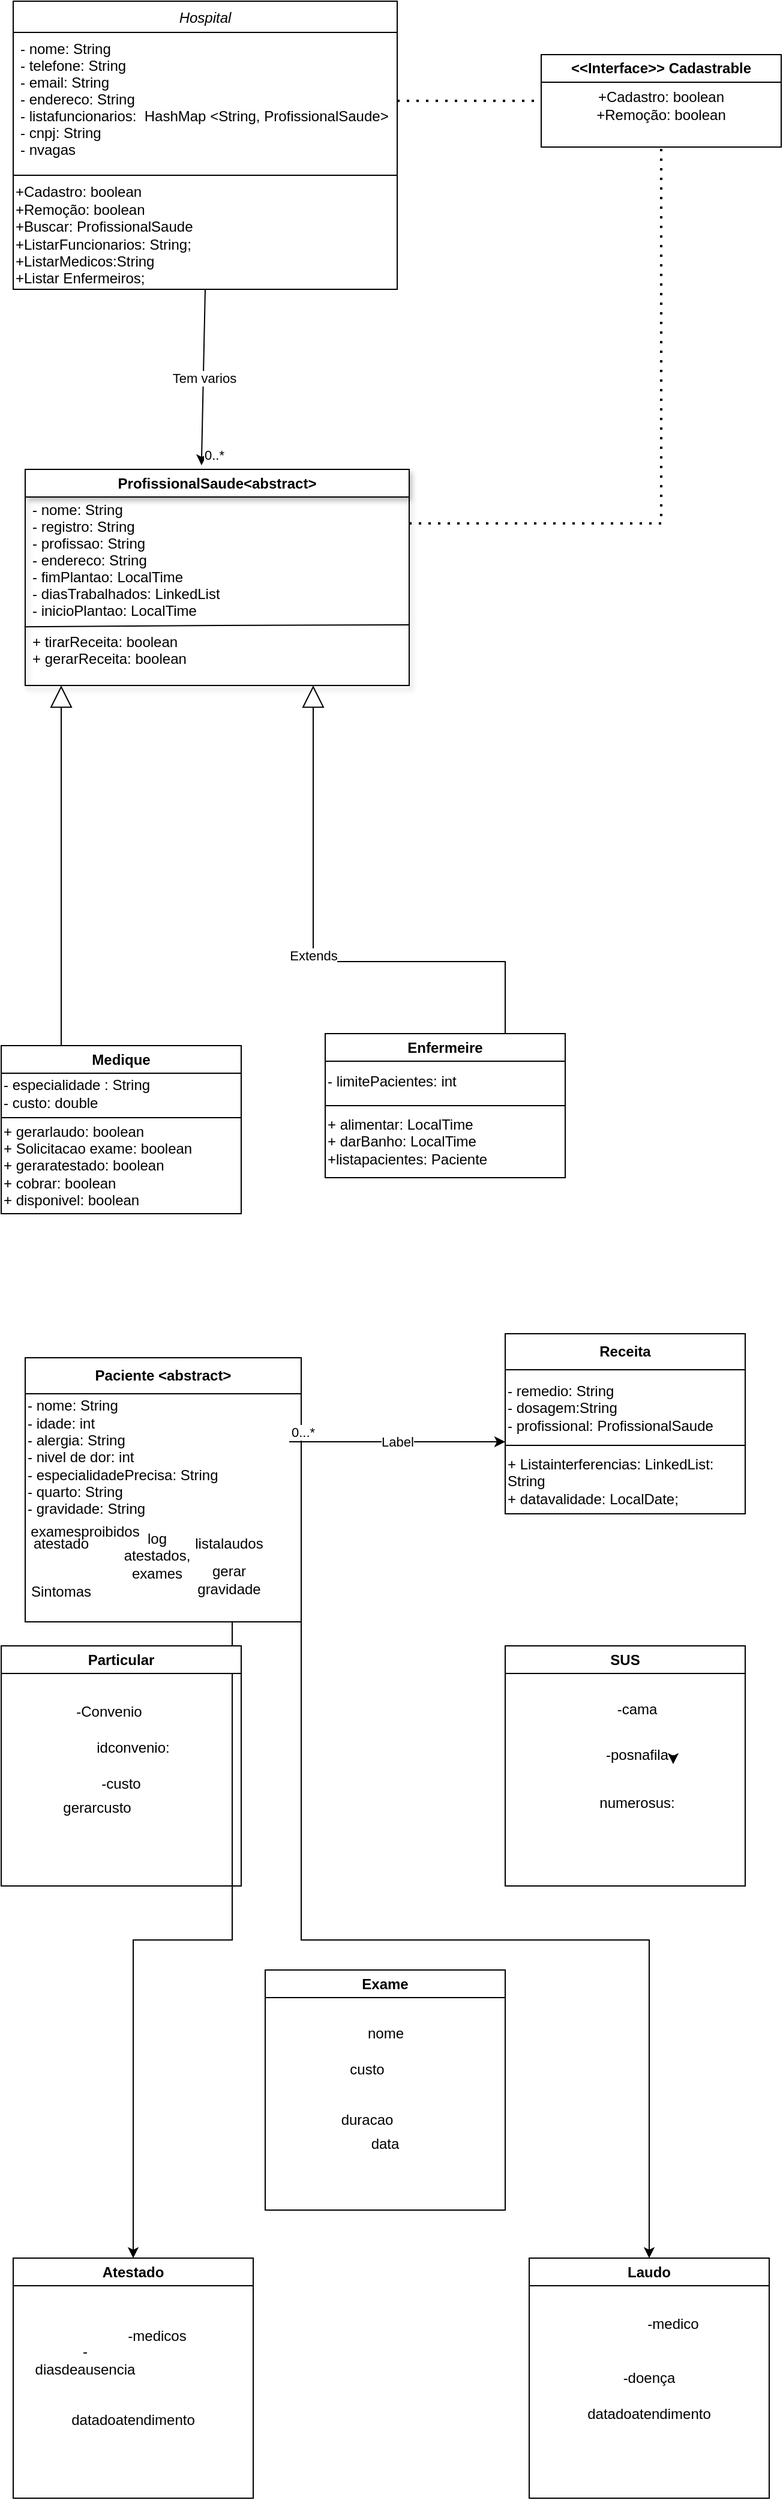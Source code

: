 <mxfile version="21.4.0" type="github">
  <diagram id="C5RBs43oDa-KdzZeNtuy" name="Page-1">
    <mxGraphModel dx="1434" dy="715" grid="1" gridSize="10" guides="1" tooltips="1" connect="1" arrows="1" fold="1" page="1" pageScale="1" pageWidth="1600" pageHeight="1169" math="0" shadow="0">
      <root>
        <mxCell id="WIyWlLk6GJQsqaUBKTNV-0" />
        <mxCell id="WIyWlLk6GJQsqaUBKTNV-1" parent="WIyWlLk6GJQsqaUBKTNV-0" />
        <mxCell id="zkfFHV4jXpPFQw0GAbJ--0" value="Hospital" style="swimlane;fontStyle=2;align=center;verticalAlign=top;childLayout=stackLayout;horizontal=1;startSize=26;horizontalStack=0;resizeParent=1;resizeLast=0;collapsible=1;marginBottom=0;rounded=0;shadow=0;strokeWidth=1;" parent="WIyWlLk6GJQsqaUBKTNV-1" vertex="1">
          <mxGeometry x="40" y="80" width="320" height="240" as="geometry">
            <mxRectangle x="230" y="140" width="160" height="26" as="alternateBounds" />
          </mxGeometry>
        </mxCell>
        <mxCell id="zkfFHV4jXpPFQw0GAbJ--1" value="- nome: String&#xa;- telefone: String&#xa;- email: String&#xa;- endereco: String&#xa;- listafuncionarios:  HashMap &lt;String, ProfissionalSaude&gt;&#xa;- cnpj: String&#xa;- nvagas&#xa;" style="text;align=left;verticalAlign=top;spacingLeft=4;spacingRight=4;overflow=hidden;rotatable=0;points=[[0,0.5],[1,0.5]];portConstraint=eastwest;" parent="zkfFHV4jXpPFQw0GAbJ--0" vertex="1">
          <mxGeometry y="26" width="320" height="114" as="geometry" />
        </mxCell>
        <mxCell id="zkfFHV4jXpPFQw0GAbJ--4" value="" style="line;html=1;strokeWidth=1;align=left;verticalAlign=middle;spacingTop=-1;spacingLeft=3;spacingRight=3;rotatable=0;labelPosition=right;points=[];portConstraint=eastwest;" parent="zkfFHV4jXpPFQw0GAbJ--0" vertex="1">
          <mxGeometry y="140" width="320" height="10" as="geometry" />
        </mxCell>
        <mxCell id="-9V2bEK6rvMUXnRSOSfq-13" value="+Cadastro: boolean&lt;br&gt;+Remoção: boolean&lt;br&gt;+Buscar: ProfissionalSaude&lt;br&gt;+ListarFuncionarios: String;&lt;br&gt;+ListarMedicos:String&lt;br&gt;+Listar Enfermeiros;" style="text;html=1;strokeColor=none;fillColor=none;align=left;verticalAlign=middle;whiteSpace=wrap;rounded=0;" parent="zkfFHV4jXpPFQw0GAbJ--0" vertex="1">
          <mxGeometry y="150" width="320" height="90" as="geometry" />
        </mxCell>
        <mxCell id="-9V2bEK6rvMUXnRSOSfq-5" value="&amp;lt;&amp;lt;Interface&amp;gt;&amp;gt; Cadastrable" style="swimlane;whiteSpace=wrap;html=1;" parent="WIyWlLk6GJQsqaUBKTNV-1" vertex="1">
          <mxGeometry x="480" y="124.5" width="200" height="77" as="geometry" />
        </mxCell>
        <mxCell id="-9V2bEK6rvMUXnRSOSfq-8" value="+Cadastro: boolean&lt;br&gt;+Remoção: boolean" style="text;html=1;strokeColor=none;fillColor=none;align=center;verticalAlign=middle;whiteSpace=wrap;rounded=0;" parent="-9V2bEK6rvMUXnRSOSfq-5" vertex="1">
          <mxGeometry y="27" width="200" height="30" as="geometry" />
        </mxCell>
        <mxCell id="-9V2bEK6rvMUXnRSOSfq-11" value="" style="endArrow=none;dashed=1;html=1;dashPattern=1 3;strokeWidth=2;rounded=0;exitX=1;exitY=0.5;exitDx=0;exitDy=0;entryX=0;entryY=0.5;entryDx=0;entryDy=0;" parent="WIyWlLk6GJQsqaUBKTNV-1" source="zkfFHV4jXpPFQw0GAbJ--1" target="-9V2bEK6rvMUXnRSOSfq-5" edge="1">
          <mxGeometry width="50" height="50" relative="1" as="geometry">
            <mxPoint x="300" y="147" as="sourcePoint" />
            <mxPoint x="580" y="250" as="targetPoint" />
          </mxGeometry>
        </mxCell>
        <mxCell id="-9V2bEK6rvMUXnRSOSfq-19" value="ProfissionalSaude&amp;lt;abstract&amp;gt;" style="swimlane;whiteSpace=wrap;html=1;shadow=1;" parent="WIyWlLk6GJQsqaUBKTNV-1" vertex="1">
          <mxGeometry x="50" y="470" width="320" height="180" as="geometry" />
        </mxCell>
        <mxCell id="2CkzwocB3PWpD3vvepL0-0" value="- nome: String&#xa;- registro: String&#xa;- profissao: String&#xa;- endereco: String&#xa;- fimPlantao: LocalTime&#xa;- diasTrabalhados: LinkedList&#xa;- inicioPlantao: LocalTime" style="text;align=left;verticalAlign=top;spacingLeft=4;spacingRight=4;overflow=hidden;rotatable=0;points=[[0,0.5],[1,0.5]];portConstraint=eastwest;" parent="-9V2bEK6rvMUXnRSOSfq-19" vertex="1">
          <mxGeometry y="20" width="320" height="110" as="geometry" />
        </mxCell>
        <mxCell id="2CkzwocB3PWpD3vvepL0-1" value="" style="edgeStyle=none;orthogonalLoop=1;jettySize=auto;html=1;rounded=0;exitX=-0.002;exitY=1.01;exitDx=0;exitDy=0;endArrow=none;endFill=0;exitPerimeter=0;entryX=1;entryY=0.995;entryDx=0;entryDy=0;entryPerimeter=0;" parent="-9V2bEK6rvMUXnRSOSfq-19" source="2CkzwocB3PWpD3vvepL0-0" target="2CkzwocB3PWpD3vvepL0-0" edge="1">
          <mxGeometry width="80" relative="1" as="geometry">
            <mxPoint x="110" y="160" as="sourcePoint" />
            <mxPoint x="330" y="130" as="targetPoint" />
            <Array as="points">
              <mxPoint x="160" y="130" />
            </Array>
          </mxGeometry>
        </mxCell>
        <mxCell id="2CkzwocB3PWpD3vvepL0-2" value="+ tirarReceita: boolean&#xa;+ gerarReceita: boolean" style="text;align=left;verticalAlign=top;spacingLeft=4;spacingRight=4;overflow=hidden;rotatable=0;points=[[0,0.5],[1,0.5]];portConstraint=eastwest;" parent="-9V2bEK6rvMUXnRSOSfq-19" vertex="1">
          <mxGeometry y="130" width="320" height="40" as="geometry" />
        </mxCell>
        <mxCell id="-9V2bEK6rvMUXnRSOSfq-26" value="" style="endArrow=classic;html=1;rounded=0;entryX=0.459;entryY=-0.019;entryDx=0;entryDy=0;exitX=0.5;exitY=1;exitDx=0;exitDy=0;entryPerimeter=0;" parent="WIyWlLk6GJQsqaUBKTNV-1" source="-9V2bEK6rvMUXnRSOSfq-13" target="-9V2bEK6rvMUXnRSOSfq-19" edge="1">
          <mxGeometry relative="1" as="geometry">
            <mxPoint x="440" y="700" as="sourcePoint" />
            <mxPoint x="600" y="700" as="targetPoint" />
          </mxGeometry>
        </mxCell>
        <mxCell id="-9V2bEK6rvMUXnRSOSfq-27" value="Tem varios" style="edgeLabel;resizable=0;html=1;align=center;verticalAlign=middle;" parent="-9V2bEK6rvMUXnRSOSfq-26" connectable="0" vertex="1">
          <mxGeometry relative="1" as="geometry" />
        </mxCell>
        <mxCell id="-9V2bEK6rvMUXnRSOSfq-29" value="0..*" style="edgeLabel;resizable=0;html=1;align=right;verticalAlign=bottom;" parent="-9V2bEK6rvMUXnRSOSfq-26" connectable="0" vertex="1">
          <mxGeometry x="1" relative="1" as="geometry">
            <mxPoint x="20" as="offset" />
          </mxGeometry>
        </mxCell>
        <mxCell id="-9V2bEK6rvMUXnRSOSfq-47" value="" style="endArrow=none;dashed=1;html=1;dashPattern=1 3;strokeWidth=2;rounded=0;entryX=0.5;entryY=1;entryDx=0;entryDy=0;exitX=1;exitY=0.25;exitDx=0;exitDy=0;" parent="WIyWlLk6GJQsqaUBKTNV-1" source="-9V2bEK6rvMUXnRSOSfq-19" target="-9V2bEK6rvMUXnRSOSfq-5" edge="1">
          <mxGeometry width="50" height="50" relative="1" as="geometry">
            <mxPoint x="660" y="320" as="sourcePoint" />
            <mxPoint x="710" y="270" as="targetPoint" />
            <Array as="points">
              <mxPoint x="580" y="515" />
            </Array>
          </mxGeometry>
        </mxCell>
        <mxCell id="-9V2bEK6rvMUXnRSOSfq-484" style="edgeStyle=orthogonalEdgeStyle;rounded=0;orthogonalLoop=1;jettySize=auto;html=1;exitX=0.25;exitY=0;exitDx=0;exitDy=0;endArrow=block;endFill=0;endSize=16;" parent="WIyWlLk6GJQsqaUBKTNV-1" source="-9V2bEK6rvMUXnRSOSfq-478" edge="1">
          <mxGeometry relative="1" as="geometry">
            <mxPoint x="80" y="650" as="targetPoint" />
            <Array as="points">
              <mxPoint x="80" y="650" />
            </Array>
          </mxGeometry>
        </mxCell>
        <mxCell id="-9V2bEK6rvMUXnRSOSfq-478" value="Medique" style="swimlane;whiteSpace=wrap;html=1;" parent="WIyWlLk6GJQsqaUBKTNV-1" vertex="1">
          <mxGeometry x="30" y="950" width="200" height="140" as="geometry" />
        </mxCell>
        <mxCell id="-9V2bEK6rvMUXnRSOSfq-34" value="- especialidade : String&lt;br&gt;- custo: double" style="text;html=1;strokeColor=none;fillColor=none;align=left;verticalAlign=middle;whiteSpace=wrap;rounded=0;" parent="-9V2bEK6rvMUXnRSOSfq-478" vertex="1">
          <mxGeometry y="20" width="200" height="40" as="geometry" />
        </mxCell>
        <mxCell id="-9V2bEK6rvMUXnRSOSfq-529" value="+ gerarlaudo: boolean&lt;br&gt;+ Solicitacao exame: boolean&lt;br&gt;+ geraratestado: boolean&lt;br&gt;+ cobrar: boolean&lt;br&gt;+ disponivel: boolean" style="text;html=1;strokeColor=none;fillColor=none;align=left;verticalAlign=middle;whiteSpace=wrap;rounded=0;" parent="-9V2bEK6rvMUXnRSOSfq-478" vertex="1">
          <mxGeometry y="60" width="200" height="80" as="geometry" />
        </mxCell>
        <mxCell id="2CkzwocB3PWpD3vvepL0-5" value="" style="edgeStyle=none;orthogonalLoop=1;jettySize=auto;html=1;rounded=0;endArrow=none;endFill=0;exitX=0;exitY=1;exitDx=0;exitDy=0;entryX=1;entryY=1;entryDx=0;entryDy=0;" parent="-9V2bEK6rvMUXnRSOSfq-478" source="-9V2bEK6rvMUXnRSOSfq-34" target="-9V2bEK6rvMUXnRSOSfq-34" edge="1">
          <mxGeometry width="80" relative="1" as="geometry">
            <mxPoint y="80" as="sourcePoint" />
            <mxPoint x="200" y="80" as="targetPoint" />
            <Array as="points">
              <mxPoint x="100" y="60" />
            </Array>
          </mxGeometry>
        </mxCell>
        <mxCell id="-9V2bEK6rvMUXnRSOSfq-479" value="Enfermeire" style="swimlane;whiteSpace=wrap;html=1;" parent="WIyWlLk6GJQsqaUBKTNV-1" vertex="1">
          <mxGeometry x="300" y="940" width="200" height="120" as="geometry" />
        </mxCell>
        <mxCell id="-9V2bEK6rvMUXnRSOSfq-487" value="- limitePacientes: int" style="text;html=1;strokeColor=none;fillColor=none;align=left;verticalAlign=middle;whiteSpace=wrap;rounded=0;" parent="-9V2bEK6rvMUXnRSOSfq-479" vertex="1">
          <mxGeometry y="20" width="200" height="40" as="geometry" />
        </mxCell>
        <mxCell id="-9V2bEK6rvMUXnRSOSfq-492" value="+ alimentar: LocalTime&lt;br&gt;+ darBanho: LocalTime&lt;br&gt;+listapacientes: Paciente" style="text;html=1;strokeColor=none;fillColor=none;align=left;verticalAlign=middle;whiteSpace=wrap;rounded=0;" parent="-9V2bEK6rvMUXnRSOSfq-479" vertex="1">
          <mxGeometry y="60" width="200" height="60" as="geometry" />
        </mxCell>
        <mxCell id="2CkzwocB3PWpD3vvepL0-6" value="" style="edgeStyle=none;orthogonalLoop=1;jettySize=auto;html=1;rounded=0;endArrow=none;endFill=0;exitX=0;exitY=1;exitDx=0;exitDy=0;entryX=1;entryY=1;entryDx=0;entryDy=0;" parent="-9V2bEK6rvMUXnRSOSfq-479" edge="1">
          <mxGeometry width="80" relative="1" as="geometry">
            <mxPoint y="60" as="sourcePoint" />
            <mxPoint x="200" y="60" as="targetPoint" />
            <Array as="points">
              <mxPoint x="100" y="60" />
            </Array>
          </mxGeometry>
        </mxCell>
        <mxCell id="-9V2bEK6rvMUXnRSOSfq-482" value="Extends" style="endArrow=block;endSize=16;endFill=0;html=1;rounded=0;exitX=0.75;exitY=0;exitDx=0;exitDy=0;entryX=0.75;entryY=1;entryDx=0;entryDy=0;" parent="WIyWlLk6GJQsqaUBKTNV-1" source="-9V2bEK6rvMUXnRSOSfq-479" target="-9V2bEK6rvMUXnRSOSfq-19" edge="1">
          <mxGeometry width="160" relative="1" as="geometry">
            <mxPoint x="420" y="1030" as="sourcePoint" />
            <mxPoint x="580" y="1030" as="targetPoint" />
            <Array as="points">
              <mxPoint x="450" y="880" />
              <mxPoint x="290" y="880" />
            </Array>
          </mxGeometry>
        </mxCell>
        <mxCell id="DUk6I2xnCjZQWjMvz-8V-1" style="edgeStyle=orthogonalEdgeStyle;rounded=0;orthogonalLoop=1;jettySize=auto;html=1;exitX=1;exitY=1;exitDx=0;exitDy=0;" parent="WIyWlLk6GJQsqaUBKTNV-1" source="-9V2bEK6rvMUXnRSOSfq-493" target="-9V2bEK6rvMUXnRSOSfq-531" edge="1">
          <mxGeometry relative="1" as="geometry">
            <mxPoint x="600" y="1930" as="targetPoint" />
          </mxGeometry>
        </mxCell>
        <mxCell id="DUk6I2xnCjZQWjMvz-8V-3" style="edgeStyle=orthogonalEdgeStyle;rounded=0;orthogonalLoop=1;jettySize=auto;html=1;exitX=0.75;exitY=1;exitDx=0;exitDy=0;" parent="WIyWlLk6GJQsqaUBKTNV-1" source="-9V2bEK6rvMUXnRSOSfq-493" target="-9V2bEK6rvMUXnRSOSfq-530" edge="1">
          <mxGeometry relative="1" as="geometry" />
        </mxCell>
        <mxCell id="-9V2bEK6rvMUXnRSOSfq-493" value="Paciente &amp;lt;abstract&amp;gt;" style="swimlane;whiteSpace=wrap;html=1;startSize=30;" parent="WIyWlLk6GJQsqaUBKTNV-1" vertex="1">
          <mxGeometry x="50" y="1210" width="230" height="220" as="geometry" />
        </mxCell>
        <mxCell id="-9V2bEK6rvMUXnRSOSfq-513" value="- nome: String&lt;br&gt;- idade: int&lt;br&gt;- alergia: String&amp;nbsp;&lt;br&gt;- nivel de dor: int&lt;br&gt;- especialidadePrecisa: String&lt;br&gt;- quarto: String&lt;br&gt;- gravidade: String" style="text;html=1;strokeColor=none;fillColor=none;align=left;verticalAlign=middle;whiteSpace=wrap;rounded=0;" parent="-9V2bEK6rvMUXnRSOSfq-493" vertex="1">
          <mxGeometry y="33" width="230" height="100" as="geometry" />
        </mxCell>
        <mxCell id="-9V2bEK6rvMUXnRSOSfq-532" value="atestado" style="text;html=1;strokeColor=none;fillColor=none;align=center;verticalAlign=middle;whiteSpace=wrap;rounded=0;" parent="-9V2bEK6rvMUXnRSOSfq-493" vertex="1">
          <mxGeometry y="140" width="60" height="30" as="geometry" />
        </mxCell>
        <mxCell id="-9V2bEK6rvMUXnRSOSfq-541" value="log atestados, exames" style="text;html=1;strokeColor=none;fillColor=none;align=center;verticalAlign=middle;whiteSpace=wrap;rounded=0;" parent="-9V2bEK6rvMUXnRSOSfq-493" vertex="1">
          <mxGeometry x="80" y="150" width="60" height="30" as="geometry" />
        </mxCell>
        <mxCell id="-9V2bEK6rvMUXnRSOSfq-533" value="listalaudos" style="text;html=1;strokeColor=none;fillColor=none;align=center;verticalAlign=middle;whiteSpace=wrap;rounded=0;" parent="-9V2bEK6rvMUXnRSOSfq-493" vertex="1">
          <mxGeometry x="140" y="140" width="60" height="30" as="geometry" />
        </mxCell>
        <mxCell id="-9V2bEK6rvMUXnRSOSfq-511" value="gerar gravidade" style="text;html=1;strokeColor=none;fillColor=none;align=center;verticalAlign=middle;whiteSpace=wrap;rounded=0;" parent="-9V2bEK6rvMUXnRSOSfq-493" vertex="1">
          <mxGeometry x="140" y="170" width="60" height="30" as="geometry" />
        </mxCell>
        <mxCell id="-9V2bEK6rvMUXnRSOSfq-510" value="Sintomas" style="text;html=1;strokeColor=none;fillColor=none;align=center;verticalAlign=middle;whiteSpace=wrap;rounded=0;" parent="-9V2bEK6rvMUXnRSOSfq-493" vertex="1">
          <mxGeometry y="180" width="60" height="30" as="geometry" />
        </mxCell>
        <mxCell id="-9V2bEK6rvMUXnRSOSfq-514" value="examesproibidos" style="text;html=1;strokeColor=none;fillColor=none;align=center;verticalAlign=middle;whiteSpace=wrap;rounded=0;" parent="-9V2bEK6rvMUXnRSOSfq-493" vertex="1">
          <mxGeometry x="20" y="130" width="60" height="30" as="geometry" />
        </mxCell>
        <mxCell id="-9V2bEK6rvMUXnRSOSfq-494" value="Particular" style="swimlane;whiteSpace=wrap;html=1;startSize=23;" parent="WIyWlLk6GJQsqaUBKTNV-1" vertex="1">
          <mxGeometry x="30" y="1450" width="200" height="200" as="geometry" />
        </mxCell>
        <mxCell id="-9V2bEK6rvMUXnRSOSfq-515" value="-Convenio" style="text;html=1;strokeColor=none;fillColor=none;align=center;verticalAlign=middle;whiteSpace=wrap;rounded=0;" parent="-9V2bEK6rvMUXnRSOSfq-494" vertex="1">
          <mxGeometry x="60" y="40" width="60" height="30" as="geometry" />
        </mxCell>
        <mxCell id="-9V2bEK6rvMUXnRSOSfq-522" value="gerarcusto" style="text;html=1;strokeColor=none;fillColor=none;align=center;verticalAlign=middle;whiteSpace=wrap;rounded=0;" parent="-9V2bEK6rvMUXnRSOSfq-494" vertex="1">
          <mxGeometry x="50" y="120" width="60" height="30" as="geometry" />
        </mxCell>
        <mxCell id="-9V2bEK6rvMUXnRSOSfq-523" value="-custo" style="text;html=1;strokeColor=none;fillColor=none;align=center;verticalAlign=middle;whiteSpace=wrap;rounded=0;" parent="-9V2bEK6rvMUXnRSOSfq-494" vertex="1">
          <mxGeometry x="70" y="100" width="60" height="30" as="geometry" />
        </mxCell>
        <mxCell id="-9V2bEK6rvMUXnRSOSfq-526" value="idconvenio:" style="text;html=1;strokeColor=none;fillColor=none;align=center;verticalAlign=middle;whiteSpace=wrap;rounded=0;" parent="-9V2bEK6rvMUXnRSOSfq-494" vertex="1">
          <mxGeometry x="80" y="70" width="60" height="30" as="geometry" />
        </mxCell>
        <mxCell id="-9V2bEK6rvMUXnRSOSfq-496" value="SUS" style="swimlane;whiteSpace=wrap;html=1;" parent="WIyWlLk6GJQsqaUBKTNV-1" vertex="1">
          <mxGeometry x="450" y="1450" width="200" height="200" as="geometry" />
        </mxCell>
        <mxCell id="-9V2bEK6rvMUXnRSOSfq-519" value="-cama" style="text;html=1;strokeColor=none;fillColor=none;align=center;verticalAlign=middle;whiteSpace=wrap;rounded=0;" parent="-9V2bEK6rvMUXnRSOSfq-496" vertex="1">
          <mxGeometry x="80" y="40" width="60" height="26" as="geometry" />
        </mxCell>
        <mxCell id="-9V2bEK6rvMUXnRSOSfq-520" value="-posnafila" style="text;html=1;strokeColor=none;fillColor=none;align=center;verticalAlign=middle;whiteSpace=wrap;rounded=0;" parent="-9V2bEK6rvMUXnRSOSfq-496" vertex="1">
          <mxGeometry x="80" y="76" width="60" height="30" as="geometry" />
        </mxCell>
        <mxCell id="-9V2bEK6rvMUXnRSOSfq-521" style="edgeStyle=orthogonalEdgeStyle;rounded=0;orthogonalLoop=1;jettySize=auto;html=1;exitX=1;exitY=0.5;exitDx=0;exitDy=0;entryX=1;entryY=0.75;entryDx=0;entryDy=0;" parent="-9V2bEK6rvMUXnRSOSfq-496" source="-9V2bEK6rvMUXnRSOSfq-520" target="-9V2bEK6rvMUXnRSOSfq-520" edge="1">
          <mxGeometry relative="1" as="geometry" />
        </mxCell>
        <mxCell id="-9V2bEK6rvMUXnRSOSfq-527" value="numerosus:" style="text;html=1;strokeColor=none;fillColor=none;align=center;verticalAlign=middle;whiteSpace=wrap;rounded=0;" parent="-9V2bEK6rvMUXnRSOSfq-496" vertex="1">
          <mxGeometry x="80" y="116" width="60" height="30" as="geometry" />
        </mxCell>
        <mxCell id="-9V2bEK6rvMUXnRSOSfq-500" value="&#39;" style="endArrow=classic;html=1;rounded=0;" parent="WIyWlLk6GJQsqaUBKTNV-1" edge="1">
          <mxGeometry relative="1" as="geometry">
            <mxPoint x="270" y="1280" as="sourcePoint" />
            <mxPoint x="450" y="1280" as="targetPoint" />
            <Array as="points" />
          </mxGeometry>
        </mxCell>
        <mxCell id="-9V2bEK6rvMUXnRSOSfq-501" value="Label" style="edgeLabel;resizable=0;html=1;align=center;verticalAlign=middle;" parent="-9V2bEK6rvMUXnRSOSfq-500" connectable="0" vertex="1">
          <mxGeometry relative="1" as="geometry" />
        </mxCell>
        <mxCell id="-9V2bEK6rvMUXnRSOSfq-502" value="0...*" style="edgeLabel;resizable=0;html=1;align=left;verticalAlign=bottom;" parent="-9V2bEK6rvMUXnRSOSfq-500" connectable="0" vertex="1">
          <mxGeometry x="-1" relative="1" as="geometry" />
        </mxCell>
        <mxCell id="-9V2bEK6rvMUXnRSOSfq-503" value="Exame" style="swimlane;whiteSpace=wrap;html=1;" parent="WIyWlLk6GJQsqaUBKTNV-1" vertex="1">
          <mxGeometry x="250" y="1720" width="200" height="200" as="geometry" />
        </mxCell>
        <mxCell id="-9V2bEK6rvMUXnRSOSfq-543" value="custo" style="text;html=1;strokeColor=none;fillColor=none;align=center;verticalAlign=middle;whiteSpace=wrap;rounded=0;" parent="-9V2bEK6rvMUXnRSOSfq-503" vertex="1">
          <mxGeometry x="55" y="68" width="60" height="30" as="geometry" />
        </mxCell>
        <mxCell id="-9V2bEK6rvMUXnRSOSfq-547" value="data" style="text;html=1;strokeColor=none;fillColor=none;align=center;verticalAlign=middle;whiteSpace=wrap;rounded=0;" parent="-9V2bEK6rvMUXnRSOSfq-503" vertex="1">
          <mxGeometry x="70" y="130" width="60" height="30" as="geometry" />
        </mxCell>
        <mxCell id="-9V2bEK6rvMUXnRSOSfq-542" value="nome" style="text;html=1;align=center;verticalAlign=middle;resizable=0;points=[];autosize=1;strokeColor=none;fillColor=none;" parent="-9V2bEK6rvMUXnRSOSfq-503" vertex="1">
          <mxGeometry x="75" y="38" width="50" height="30" as="geometry" />
        </mxCell>
        <mxCell id="-9V2bEK6rvMUXnRSOSfq-546" value="duracao" style="text;html=1;strokeColor=none;fillColor=none;align=center;verticalAlign=middle;whiteSpace=wrap;rounded=0;" parent="-9V2bEK6rvMUXnRSOSfq-503" vertex="1">
          <mxGeometry x="55" y="110" width="60" height="30" as="geometry" />
        </mxCell>
        <mxCell id="-9V2bEK6rvMUXnRSOSfq-530" value="Atestado" style="swimlane;whiteSpace=wrap;html=1;" parent="WIyWlLk6GJQsqaUBKTNV-1" vertex="1">
          <mxGeometry x="40" y="1960" width="200" height="200" as="geometry" />
        </mxCell>
        <mxCell id="-9V2bEK6rvMUXnRSOSfq-534" value="-medicos" style="text;html=1;strokeColor=none;fillColor=none;align=center;verticalAlign=middle;whiteSpace=wrap;rounded=0;" parent="-9V2bEK6rvMUXnRSOSfq-530" vertex="1">
          <mxGeometry x="90" y="50" width="60" height="30" as="geometry" />
        </mxCell>
        <mxCell id="-9V2bEK6rvMUXnRSOSfq-535" value="-diasdeausencia" style="text;html=1;strokeColor=none;fillColor=none;align=center;verticalAlign=middle;whiteSpace=wrap;rounded=0;" parent="-9V2bEK6rvMUXnRSOSfq-530" vertex="1">
          <mxGeometry x="30" y="70" width="60" height="30" as="geometry" />
        </mxCell>
        <mxCell id="-9V2bEK6rvMUXnRSOSfq-536" value="datadoatendimento" style="text;html=1;strokeColor=none;fillColor=none;align=center;verticalAlign=middle;whiteSpace=wrap;rounded=0;" parent="-9V2bEK6rvMUXnRSOSfq-530" vertex="1">
          <mxGeometry x="70" y="120" width="60" height="30" as="geometry" />
        </mxCell>
        <mxCell id="-9V2bEK6rvMUXnRSOSfq-531" value="Laudo" style="swimlane;whiteSpace=wrap;html=1;" parent="WIyWlLk6GJQsqaUBKTNV-1" vertex="1">
          <mxGeometry x="470" y="1960" width="200" height="200" as="geometry" />
        </mxCell>
        <mxCell id="-9V2bEK6rvMUXnRSOSfq-538" value="-medico" style="text;html=1;strokeColor=none;fillColor=none;align=center;verticalAlign=middle;whiteSpace=wrap;rounded=0;" parent="-9V2bEK6rvMUXnRSOSfq-531" vertex="1">
          <mxGeometry x="90" y="40" width="60" height="30" as="geometry" />
        </mxCell>
        <mxCell id="-9V2bEK6rvMUXnRSOSfq-539" value="-doença" style="text;html=1;strokeColor=none;fillColor=none;align=center;verticalAlign=middle;whiteSpace=wrap;rounded=0;" parent="-9V2bEK6rvMUXnRSOSfq-531" vertex="1">
          <mxGeometry x="70" y="85" width="60" height="30" as="geometry" />
        </mxCell>
        <mxCell id="-9V2bEK6rvMUXnRSOSfq-540" value="datadoatendimento" style="text;html=1;strokeColor=none;fillColor=none;align=center;verticalAlign=middle;whiteSpace=wrap;rounded=0;" parent="-9V2bEK6rvMUXnRSOSfq-531" vertex="1">
          <mxGeometry x="70" y="115" width="60" height="30" as="geometry" />
        </mxCell>
        <mxCell id="-9V2bEK6rvMUXnRSOSfq-40" value="Receita" style="swimlane;whiteSpace=wrap;html=1;startSize=30;" parent="WIyWlLk6GJQsqaUBKTNV-1" vertex="1">
          <mxGeometry x="450" y="1190" width="200" height="150" as="geometry" />
        </mxCell>
        <mxCell id="-9V2bEK6rvMUXnRSOSfq-42" value="- remedio: String&lt;br&gt;- dosagem:String&lt;br&gt;- profissional: ProfissionalSaude" style="text;html=1;strokeColor=none;fillColor=none;align=left;verticalAlign=middle;whiteSpace=wrap;rounded=0;" parent="-9V2bEK6rvMUXnRSOSfq-40" vertex="1">
          <mxGeometry y="30" width="200" height="63" as="geometry" />
        </mxCell>
        <mxCell id="-9V2bEK6rvMUXnRSOSfq-45" value="+ Listainterferencias: LinkedList: String&lt;br&gt;&lt;div style=&quot;&quot;&gt;&lt;span style=&quot;background-color: initial;&quot;&gt;+ datavalidade: LocalDate;&lt;/span&gt;&lt;/div&gt;" style="text;html=1;strokeColor=none;fillColor=none;align=left;verticalAlign=middle;whiteSpace=wrap;rounded=0;" parent="-9V2bEK6rvMUXnRSOSfq-40" vertex="1">
          <mxGeometry y="93" width="200" height="60" as="geometry" />
        </mxCell>
        <mxCell id="2CkzwocB3PWpD3vvepL0-7" value="" style="edgeStyle=none;orthogonalLoop=1;jettySize=auto;html=1;rounded=0;endArrow=none;endFill=0;exitX=0;exitY=1;exitDx=0;exitDy=0;entryX=1;entryY=1;entryDx=0;entryDy=0;" parent="-9V2bEK6rvMUXnRSOSfq-40" source="-9V2bEK6rvMUXnRSOSfq-42" target="-9V2bEK6rvMUXnRSOSfq-42" edge="1">
          <mxGeometry width="80" relative="1" as="geometry">
            <mxPoint y="100" as="sourcePoint" />
            <mxPoint x="200" y="100" as="targetPoint" />
            <Array as="points" />
          </mxGeometry>
        </mxCell>
      </root>
    </mxGraphModel>
  </diagram>
</mxfile>
